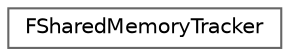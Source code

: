 digraph "Graphical Class Hierarchy"
{
 // INTERACTIVE_SVG=YES
 // LATEX_PDF_SIZE
  bgcolor="transparent";
  edge [fontname=Helvetica,fontsize=10,labelfontname=Helvetica,labelfontsize=10];
  node [fontname=Helvetica,fontsize=10,shape=box,height=0.2,width=0.4];
  rankdir="LR";
  Node0 [id="Node000000",label="FSharedMemoryTracker",height=0.2,width=0.4,color="grey40", fillcolor="white", style="filled",URL="$da/d08/classFSharedMemoryTracker.html",tooltip=" "];
}
